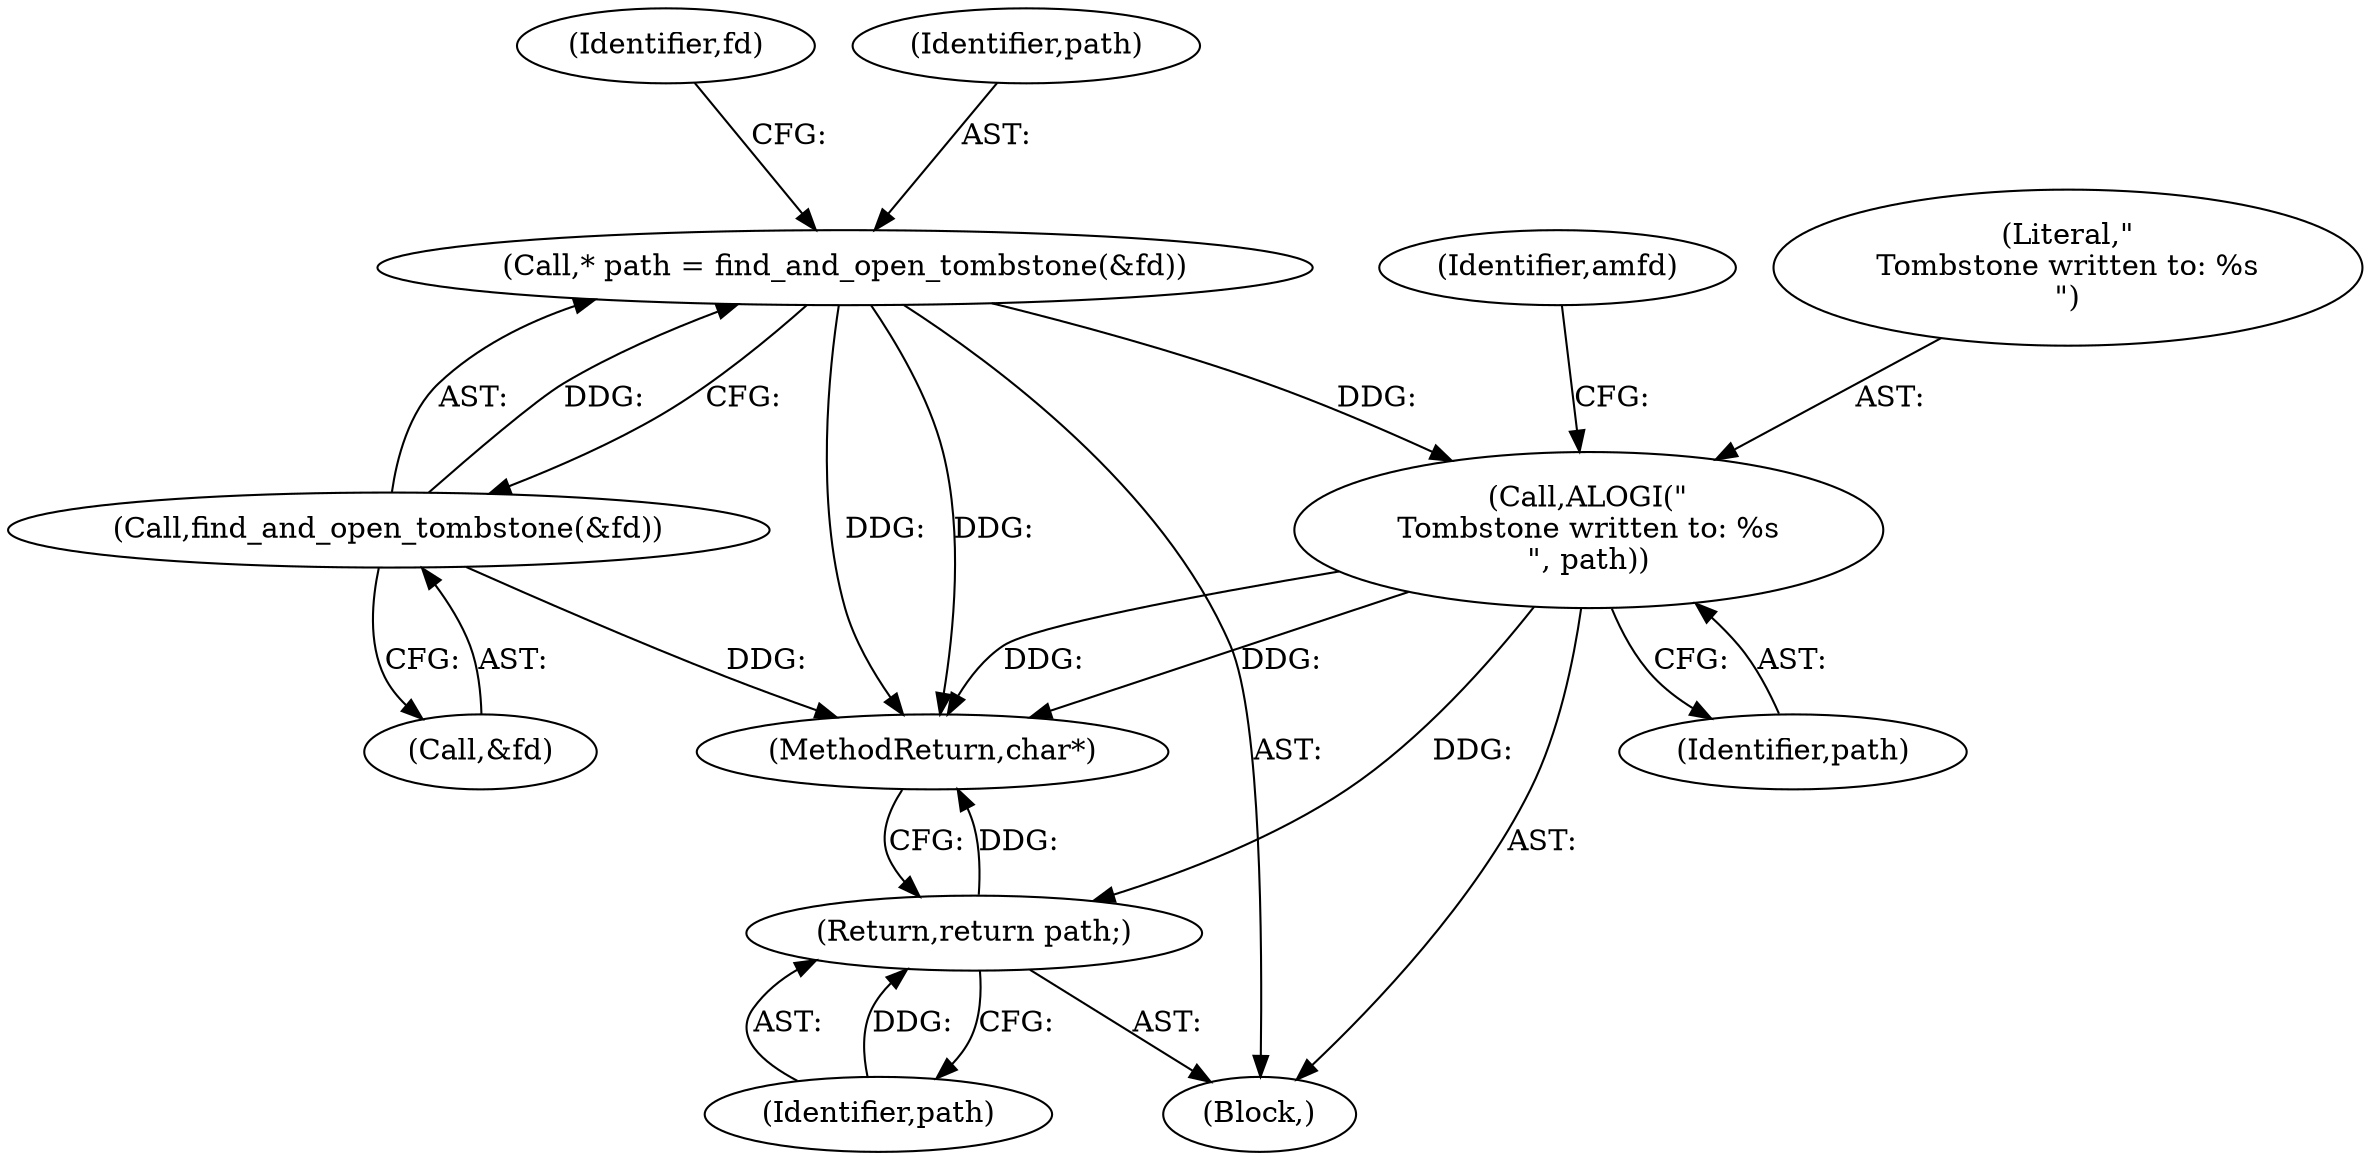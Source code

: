 digraph "0_Android_81df1cc77722000f8d0025c1ab00ced123aa573c@API" {
"1000127" [label="(Call,* path = find_and_open_tombstone(&fd))"];
"1000129" [label="(Call,find_and_open_tombstone(&fd))"];
"1000175" [label="(Call,ALOGI(\"\nTombstone written to: %s\n\", path))"];
"1000182" [label="(Return,return path;)"];
"1000175" [label="(Call,ALOGI(\"\nTombstone written to: %s\n\", path))"];
"1000183" [label="(Identifier,path)"];
"1000109" [label="(Block,)"];
"1000179" [label="(Identifier,amfd)"];
"1000177" [label="(Identifier,path)"];
"1000130" [label="(Call,&fd)"];
"1000176" [label="(Literal,\"\nTombstone written to: %s\n\")"];
"1000127" [label="(Call,* path = find_and_open_tombstone(&fd))"];
"1000129" [label="(Call,find_and_open_tombstone(&fd))"];
"1000182" [label="(Return,return path;)"];
"1000134" [label="(Identifier,fd)"];
"1000128" [label="(Identifier,path)"];
"1000184" [label="(MethodReturn,char*)"];
"1000127" -> "1000109"  [label="AST: "];
"1000127" -> "1000129"  [label="CFG: "];
"1000128" -> "1000127"  [label="AST: "];
"1000129" -> "1000127"  [label="AST: "];
"1000134" -> "1000127"  [label="CFG: "];
"1000127" -> "1000184"  [label="DDG: "];
"1000127" -> "1000184"  [label="DDG: "];
"1000129" -> "1000127"  [label="DDG: "];
"1000127" -> "1000175"  [label="DDG: "];
"1000129" -> "1000130"  [label="CFG: "];
"1000130" -> "1000129"  [label="AST: "];
"1000129" -> "1000184"  [label="DDG: "];
"1000175" -> "1000109"  [label="AST: "];
"1000175" -> "1000177"  [label="CFG: "];
"1000176" -> "1000175"  [label="AST: "];
"1000177" -> "1000175"  [label="AST: "];
"1000179" -> "1000175"  [label="CFG: "];
"1000175" -> "1000184"  [label="DDG: "];
"1000175" -> "1000184"  [label="DDG: "];
"1000175" -> "1000182"  [label="DDG: "];
"1000182" -> "1000109"  [label="AST: "];
"1000182" -> "1000183"  [label="CFG: "];
"1000183" -> "1000182"  [label="AST: "];
"1000184" -> "1000182"  [label="CFG: "];
"1000182" -> "1000184"  [label="DDG: "];
"1000183" -> "1000182"  [label="DDG: "];
}
